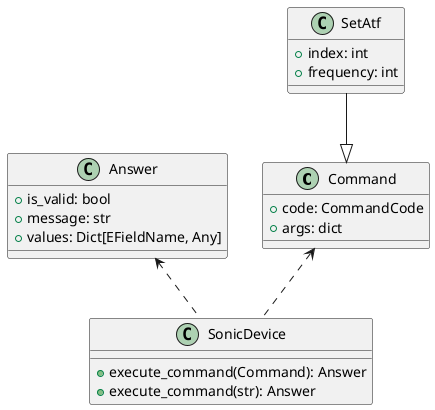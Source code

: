 @startuml Protocol

class Command {
    + code: CommandCode
    + args: dict
}

class SetAtf {
    + index: int
    + frequency: int
}

class Answer {
    + is_valid: bool
    + message: str
    + values: Dict[EFieldName, Any]
}

class SonicDevice {
    + execute_command(Command): Answer
    + execute_command(str): Answer
}

Command <|-u- SetAtf

SonicDevice .u.> Answer
SonicDevice .u.> Command

@enduml